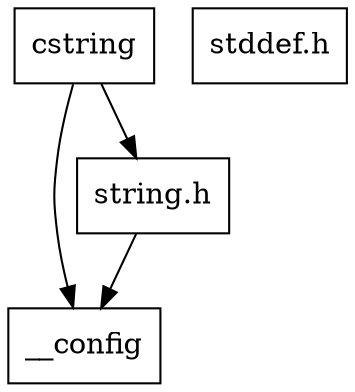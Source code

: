 digraph "dependencies" {
  header_1 [ shape="box", label="cstring"];
  header_2 [ shape="box", label="__config"];
  header_11 [ shape="box", label="string.h"];
  header_14 [ shape="box", label="stddef.h"];
  header_1 -> header_2;
  header_1 -> header_11;
  header_11 -> header_2;
}